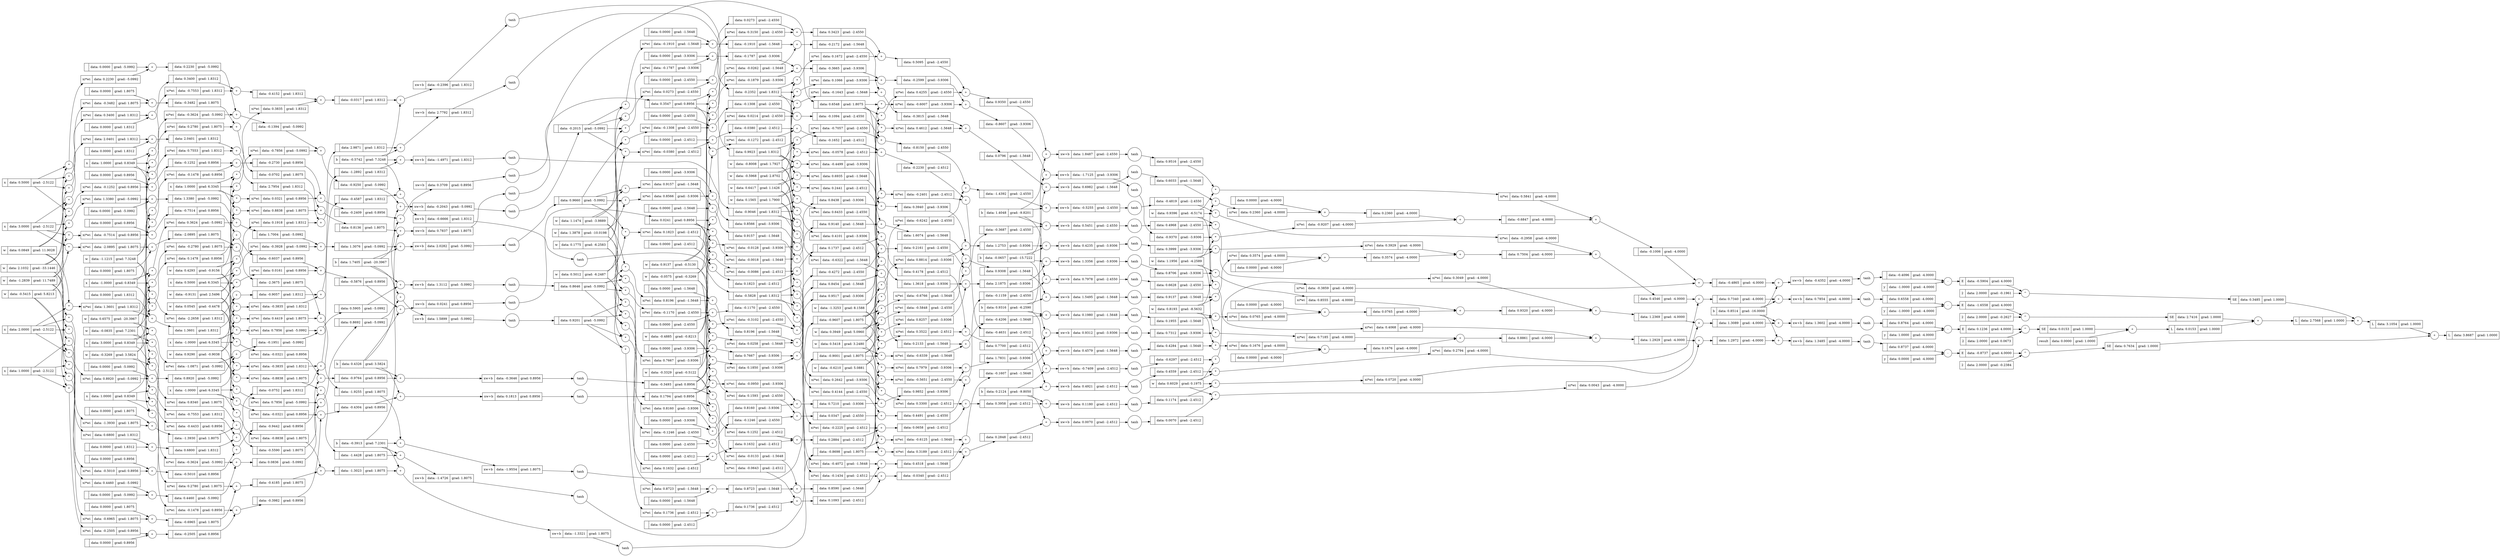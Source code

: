 digraph {
rankdir="LR"
node [shape=record]
    0 [label="{ w | data: 2.1032 | grad: -33.1446 }"]
    1 [label="{ w | data: 0.6575 | grad: -20.3967 }"]
    2 [label="{ w | data: -0.9131 | grad: 2.5496 }"]
    3 [label="{ b | data: 1.7405 | grad: -20.3967 }"]
    4 [label="{ w | data: -0.5415 | grad: 5.8213 }"]
    5 [label="{ w | data: -0.3269 | grad: 3.5824 }"]
    6 [label="{ w | data: 0.0545 | grad: -0.4478 }"]
    7 [label="{ b | data: 0.4326 | grad: 3.5824 }"]
    8 [label="{ w | data: 0.0849 | grad: 11.9028 }"]
    9 [label="{ w | data: -1.1215 | grad: 7.3248 }"]
    10 [label="{ w | data: 0.4293 | grad: -0.9156 }"]
    11 [label="{ b | data: -0.5742 | grad: 7.3248 }"]
    12 [label="{ w | data: -1.2839 | grad: 11.7489 }"]
    13 [label="{ w | data: -0.0835 | grad: 7.2301 }"]
    14 [label="{ w | data: 0.9290 | grad: -0.9038 }"]
    15 [label="{ b | data: -0.3913 | grad: 7.2301 }"]
    16 [label="{ w | data: 1.1474 | grad: -3.9889 }"]
    17 [label="{ w | data: -0.0575 | grad: -0.3269 }"]
    18 [label="{ w | data: 0.6417 | grad: 1.1426 }"]
    19 [label="{ w | data: 0.5418 | grad: 3.2480 }"]
    20 [label="{ b | data: 0.9316 | grad: -6.2590 }"]
    21 [label="{ w | data: 1.3878 | grad: -10.0198 }"]
    22 [label="{ w | data: -0.4885 | grad: -0.8213 }"]
    23 [label="{ w | data: -0.5968 | grad: 2.8702 }"]
    24 [label="{ w | data: -1.3253 | grad: 8.1588 }"]
    25 [label="{ b | data: -0.0657 | grad: -15.7222 }"]
    26 [label="{ w | data: 0.1775 | grad: -6.2583 }"]
    27 [label="{ w | data: 0.9137 | grad: -0.5130 }"]
    28 [label="{ w | data: -0.8008 | grad: 1.7927 }"]
    29 [label="{ w | data: 0.3949 | grad: 5.0960 }"]
    30 [label="{ b | data: 1.4048 | grad: -9.8201 }"]
    31 [label="{ w | data: 0.5012 | grad: -6.2487 }"]
    32 [label="{ w | data: -0.3329 | grad: -0.5122 }"]
    33 [label="{ w | data: 0.1565 | grad: 1.7900 }"]
    34 [label="{ w | data: -0.6210 | grad: 5.0881 }"]
    35 [label="{ b | data: 0.2124 | grad: -9.8050 }"]
    36 [label="{ w | data: 0.8193 | grad: -8.5632 }"]
    37 [label="{ w | data: 1.1956 | grad: -4.2589 }"]
    38 [label="{ w | data: 0.9396 | grad: -6.5174 }"]
    39 [label="{ w | data: 0.6029 | grad: 0.1975 }"]
    40 [label="{ b | data: 0.8514 | grad: -16.0000 }"]
    41 [label="{ x | data: 2.0000 | grad: -2.5122 }"]
    42 [label="{ x | data: 3.0000 | grad: 0.8349 }"]
    43 [label="{ x | data: -1.0000 | grad: 6.3345 }"]
    44 [label="{  | data: 0.0000 | grad: -5.0992 }"]
    45 [label="{ xi*wi | data: 0.8920 | grad: -5.0992 }"]
    45999 [label="*" shape=circle]
    46 [label="{  | data: 0.8920 | grad: -5.0992 }"]
    46999 [label="+" shape=circle]
    47 [label="{ xi*wi | data: -1.0871 | grad: -5.0992 }"]
    47999 [label="*" shape=circle]
    48 [label="{  | data: -0.1951 | grad: -5.0992 }"]
    48999 [label="+" shape=circle]
    49 [label="{ xi*wi | data: 0.7856 | grad: -5.0992 }"]
    49999 [label="*" shape=circle]
    50 [label="{  | data: 0.5905 | grad: -5.0992 }"]
    50999 [label="+" shape=circle]
    51 [label="{ xw+b | data: 1.3112 | grad: -5.0992 }"]
    51999 [label="+" shape=circle]
    52 [label="{  | data: 0.8646 | grad: -5.0992 }"]
    52999 [label="tanh" shape=circle]
    53 [label="{  | data: 0.0000 | grad: 0.8956 }"]
    54 [label="{ xi*wi | data: -0.5010 | grad: 0.8956 }"]
    54999 [label="*" shape=circle]
    55 [label="{  | data: -0.5010 | grad: 0.8956 }"]
    55999 [label="+" shape=circle]
    56 [label="{ xi*wi | data: -0.4433 | grad: 0.8956 }"]
    56999 [label="*" shape=circle]
    57 [label="{  | data: -0.9442 | grad: 0.8956 }"]
    57999 [label="+" shape=circle]
    58 [label="{ xi*wi | data: -0.0321 | grad: 0.8956 }"]
    58999 [label="*" shape=circle]
    59 [label="{  | data: -0.9764 | grad: 0.8956 }"]
    59999 [label="+" shape=circle]
    60 [label="{ xw+b | data: -0.3646 | grad: 0.8956 }"]
    60999 [label="+" shape=circle]
    61 [label="{  | data: -0.3493 | grad: 0.8956 }"]
    61999 [label="tanh" shape=circle]
    62 [label="{  | data: 0.0000 | grad: 1.8312 }"]
    63 [label="{ xi*wi | data: 1.3601 | grad: 1.8312 }"]
    63999 [label="*" shape=circle]
    64 [label="{  | data: 1.3601 | grad: 1.8312 }"]
    64999 [label="+" shape=circle]
    65 [label="{ xi*wi | data: -2.2658 | grad: 1.8312 }"]
    65999 [label="*" shape=circle]
    66 [label="{  | data: -0.9057 | grad: 1.8312 }"]
    66999 [label="+" shape=circle]
    67 [label="{ xi*wi | data: -0.3835 | grad: 1.8312 }"]
    67999 [label="*" shape=circle]
    68 [label="{  | data: -1.2892 | grad: 1.8312 }"]
    68999 [label="+" shape=circle]
    69 [label="{ xw+b | data: -1.4971 | grad: 1.8312 }"]
    69999 [label="+" shape=circle]
    70 [label="{  | data: -0.9046 | grad: 1.8312 }"]
    70999 [label="tanh" shape=circle]
    71 [label="{  | data: 0.0000 | grad: 1.8075 }"]
    72 [label="{ xi*wi | data: -1.3930 | grad: 1.8075 }"]
    72999 [label="*" shape=circle]
    73 [label="{  | data: -1.3930 | grad: 1.8075 }"]
    73999 [label="+" shape=circle]
    74 [label="{ xi*wi | data: 0.8340 | grad: 1.8075 }"]
    74999 [label="*" shape=circle]
    75 [label="{  | data: -0.5590 | grad: 1.8075 }"]
    75999 [label="+" shape=circle]
    76 [label="{ xi*wi | data: -0.8838 | grad: 1.8075 }"]
    76999 [label="*" shape=circle]
    77 [label="{  | data: -1.4428 | grad: 1.8075 }"]
    77999 [label="+" shape=circle]
    78 [label="{ xw+b | data: -1.4726 | grad: 1.8075 }"]
    78999 [label="+" shape=circle]
    79 [label="{  | data: -0.9001 | grad: 1.8075 }"]
    79999 [label="tanh" shape=circle]
    80 [label="{  | data: 0.0000 | grad: -1.5648 }"]
    81 [label="{ xi*wi | data: 0.8196 | grad: -1.5648 }"]
    81999 [label="*" shape=circle]
    82 [label="{  | data: 0.8196 | grad: -1.5648 }"]
    82999 [label="+" shape=circle]
    83 [label="{ xi*wi | data: 0.0258 | grad: -1.5648 }"]
    83999 [label="*" shape=circle]
    84 [label="{  | data: 0.8454 | grad: -1.5648 }"]
    84999 [label="+" shape=circle]
    85 [label="{ xi*wi | data: -0.6322 | grad: -1.5648 }"]
    85999 [label="*" shape=circle]
    86 [label="{  | data: 0.2133 | grad: -1.5648 }"]
    86999 [label="+" shape=circle]
    87 [label="{ xi*wi | data: -0.6339 | grad: -1.5648 }"]
    87999 [label="*" shape=circle]
    88 [label="{  | data: -0.4206 | grad: -1.5648 }"]
    88999 [label="+" shape=circle]
    89 [label="{ xw+b | data: 0.1980 | grad: -1.5648 }"]
    89999 [label="+" shape=circle]
    90 [label="{  | data: 0.1955 | grad: -1.5648 }"]
    90999 [label="tanh" shape=circle]
    91 [label="{  | data: 0.0000 | grad: -3.9306 }"]
    92 [label="{ xi*wi | data: 0.7667 | grad: -3.9306 }"]
    92999 [label="*" shape=circle]
    93 [label="{  | data: 0.7667 | grad: -3.9306 }"]
    93999 [label="+" shape=circle]
    94 [label="{ xi*wi | data: 0.1850 | grad: -3.9306 }"]
    94999 [label="*" shape=circle]
    95 [label="{  | data: 0.9517 | grad: -3.9306 }"]
    95999 [label="+" shape=circle]
    96 [label="{ xi*wi | data: 0.4101 | grad: -3.9306 }"]
    96999 [label="*" shape=circle]
    97 [label="{  | data: 1.3618 | grad: -3.9306 }"]
    97999 [label="+" shape=circle]
    98 [label="{ xi*wi | data: 0.8257 | grad: -3.9306 }"]
    98999 [label="*" shape=circle]
    99 [label="{  | data: 2.1875 | grad: -3.9306 }"]
    99999 [label="+" shape=circle]
    100 [label="{ xw+b | data: 1.3356 | grad: -3.9306 }"]
    100999 [label="+" shape=circle]
    101 [label="{  | data: 0.8706 | grad: -3.9306 }"]
    101999 [label="tanh" shape=circle]
    102 [label="{  | data: 0.0000 | grad: -2.4550 }"]
    103 [label="{ xi*wi | data: -0.1170 | grad: -2.4550 }"]
    103999 [label="*" shape=circle]
    104 [label="{  | data: -0.1170 | grad: -2.4550 }"]
    104999 [label="+" shape=circle]
    105 [label="{ xi*wi | data: -0.3102 | grad: -2.4550 }"]
    105999 [label="*" shape=circle]
    106 [label="{  | data: -0.4272 | grad: -2.4550 }"]
    106999 [label="+" shape=circle]
    107 [label="{ xi*wi | data: 0.6433 | grad: -2.4550 }"]
    107999 [label="*" shape=circle]
    108 [label="{  | data: 0.2161 | grad: -2.4550 }"]
    108999 [label="+" shape=circle]
    109 [label="{ xi*wi | data: -0.5848 | grad: -2.4550 }"]
    109999 [label="*" shape=circle]
    110 [label="{  | data: -0.3687 | grad: -2.4550 }"]
    110999 [label="+" shape=circle]
    111 [label="{ xw+b | data: 0.5451 | grad: -2.4550 }"]
    111999 [label="+" shape=circle]
    112 [label="{  | data: 0.4968 | grad: -2.4550 }"]
    112999 [label="tanh" shape=circle]
    113 [label="{  | data: 0.0000 | grad: -2.4512 }"]
    114 [label="{ xi*wi | data: 0.1632 | grad: -2.4512 }"]
    114999 [label="*" shape=circle]
    115 [label="{  | data: 0.1632 | grad: -2.4512 }"]
    115999 [label="+" shape=circle]
    116 [label="{ xi*wi | data: 0.1252 | grad: -2.4512 }"]
    116999 [label="*" shape=circle]
    117 [label="{  | data: 0.2884 | grad: -2.4512 }"]
    117999 [label="+" shape=circle]
    118 [label="{ xi*wi | data: -0.2225 | grad: -2.4512 }"]
    118999 [label="*" shape=circle]
    119 [label="{  | data: 0.0658 | grad: -2.4512 }"]
    119999 [label="+" shape=circle]
    120 [label="{ xi*wi | data: 0.3300 | grad: -2.4512 }"]
    120999 [label="*" shape=circle]
    121 [label="{  | data: 0.3958 | grad: -2.4512 }"]
    121999 [label="+" shape=circle]
    122 [label="{ xw+b | data: 0.1180 | grad: -2.4512 }"]
    122999 [label="+" shape=circle]
    123 [label="{  | data: 0.1174 | grad: -2.4512 }"]
    123999 [label="tanh" shape=circle]
    124 [label="{  | data: 0.0000 | grad: -4.0000 }"]
    125 [label="{ xi*wi | data: 0.0765 | grad: -4.0000 }"]
    125999 [label="*" shape=circle]
    126 [label="{  | data: 0.0765 | grad: -4.0000 }"]
    126999 [label="+" shape=circle]
    127 [label="{ xi*wi | data: 0.8555 | grad: -4.0000 }"]
    127999 [label="*" shape=circle]
    128 [label="{  | data: 0.9320 | grad: -4.0000 }"]
    128999 [label="+" shape=circle]
    129 [label="{ xi*wi | data: 0.3049 | grad: -4.0000 }"]
    129999 [label="*" shape=circle]
    130 [label="{  | data: 1.2369 | grad: -4.0000 }"]
    130999 [label="+" shape=circle]
    131 [label="{ xi*wi | data: 0.0720 | grad: -4.0000 }"]
    131999 [label="*" shape=circle]
    132 [label="{  | data: 1.3089 | grad: -4.0000 }"]
    132999 [label="+" shape=circle]
    133 [label="{ xw+b | data: 1.3602 | grad: -4.0000 }"]
    133999 [label="+" shape=circle]
    134 [label="{  | data: 0.8764 | grad: -4.0000 }"]
    134999 [label="tanh" shape=circle]
    135 [label="{ x | data: 3.0000 | grad: -2.5122 }"]
    136 [label="{ x | data: -1.0000 | grad: 0.8349 }"]
    137 [label="{ x | data: 0.5000 | grad: 6.3345 }"]
    138 [label="{  | data: 0.0000 | grad: -5.0992 }"]
    139 [label="{ xi*wi | data: 1.3380 | grad: -5.0992 }"]
    139999 [label="*" shape=circle]
    140 [label="{  | data: 1.3380 | grad: -5.0992 }"]
    140999 [label="+" shape=circle]
    141 [label="{ xi*wi | data: 0.3624 | grad: -5.0992 }"]
    141999 [label="*" shape=circle]
    142 [label="{  | data: 1.7004 | grad: -5.0992 }"]
    142999 [label="+" shape=circle]
    143 [label="{ xi*wi | data: -0.3928 | grad: -5.0992 }"]
    143999 [label="*" shape=circle]
    144 [label="{  | data: 1.3076 | grad: -5.0992 }"]
    144999 [label="+" shape=circle]
    145 [label="{ xw+b | data: 2.0282 | grad: -5.0992 }"]
    145999 [label="+" shape=circle]
    146 [label="{  | data: 0.9660 | grad: -5.0992 }"]
    146999 [label="tanh" shape=circle]
    147 [label="{  | data: 0.0000 | grad: 0.8956 }"]
    148 [label="{ xi*wi | data: -0.7514 | grad: 0.8956 }"]
    148999 [label="*" shape=circle]
    149 [label="{  | data: -0.7514 | grad: 0.8956 }"]
    149999 [label="+" shape=circle]
    150 [label="{ xi*wi | data: 0.1478 | grad: 0.8956 }"]
    150999 [label="*" shape=circle]
    151 [label="{  | data: -0.6037 | grad: 0.8956 }"]
    151999 [label="+" shape=circle]
    152 [label="{ xi*wi | data: 0.0161 | grad: 0.8956 }"]
    152999 [label="*" shape=circle]
    153 [label="{  | data: -0.5876 | grad: 0.8956 }"]
    153999 [label="+" shape=circle]
    154 [label="{ xw+b | data: 0.0241 | grad: 0.8956 }"]
    154999 [label="+" shape=circle]
    155 [label="{  | data: 0.0241 | grad: 0.8956 }"]
    155999 [label="tanh" shape=circle]
    156 [label="{  | data: 0.0000 | grad: 1.8312 }"]
    157 [label="{ xi*wi | data: 2.0401 | grad: 1.8312 }"]
    157999 [label="*" shape=circle]
    158 [label="{  | data: 2.0401 | grad: 1.8312 }"]
    158999 [label="+" shape=circle]
    159 [label="{ xi*wi | data: 0.7553 | grad: 1.8312 }"]
    159999 [label="*" shape=circle]
    160 [label="{  | data: 2.7954 | grad: 1.8312 }"]
    160999 [label="+" shape=circle]
    161 [label="{ xi*wi | data: 0.1918 | grad: 1.8312 }"]
    161999 [label="*" shape=circle]
    162 [label="{  | data: 2.9871 | grad: 1.8312 }"]
    162999 [label="+" shape=circle]
    163 [label="{ xw+b | data: 2.7792 | grad: 1.8312 }"]
    163999 [label="+" shape=circle]
    164 [label="{  | data: 0.9923 | grad: 1.8312 }"]
    164999 [label="tanh" shape=circle]
    165 [label="{  | data: 0.0000 | grad: 1.8075 }"]
    166 [label="{ xi*wi | data: -2.0895 | grad: 1.8075 }"]
    166999 [label="*" shape=circle]
    167 [label="{  | data: -2.0895 | grad: 1.8075 }"]
    167999 [label="+" shape=circle]
    168 [label="{ xi*wi | data: -0.2780 | grad: 1.8075 }"]
    168999 [label="*" shape=circle]
    169 [label="{  | data: -2.3675 | grad: 1.8075 }"]
    169999 [label="+" shape=circle]
    170 [label="{ xi*wi | data: 0.4419 | grad: 1.8075 }"]
    170999 [label="*" shape=circle]
    171 [label="{  | data: -1.9255 | grad: 1.8075 }"]
    171999 [label="+" shape=circle]
    172 [label="{ xw+b | data: -1.9554 | grad: 1.8075 }"]
    172999 [label="+" shape=circle]
    173 [label="{  | data: -0.9607 | grad: 1.8075 }"]
    173999 [label="tanh" shape=circle]
    174 [label="{  | data: 0.0000 | grad: -1.5648 }"]
    175 [label="{ xi*wi | data: 0.9157 | grad: -1.5648 }"]
    175999 [label="*" shape=circle]
    176 [label="{  | data: 0.9157 | grad: -1.5648 }"]
    176999 [label="+" shape=circle]
    177 [label="{ xi*wi | data: -0.0018 | grad: -1.5648 }"]
    177999 [label="*" shape=circle]
    178 [label="{  | data: 0.9140 | grad: -1.5648 }"]
    178999 [label="+" shape=circle]
    179 [label="{ xi*wi | data: 0.6935 | grad: -1.5648 }"]
    179999 [label="*" shape=circle]
    180 [label="{  | data: 1.6074 | grad: -1.5648 }"]
    180999 [label="+" shape=circle]
    181 [label="{ xi*wi | data: -0.6766 | grad: -1.5648 }"]
    181999 [label="*" shape=circle]
    182 [label="{  | data: 0.9308 | grad: -1.5648 }"]
    182999 [label="+" shape=circle]
    183 [label="{ xw+b | data: 1.5495 | grad: -1.5648 }"]
    183999 [label="+" shape=circle]
    184 [label="{  | data: 0.9137 | grad: -1.5648 }"]
    184999 [label="tanh" shape=circle]
    185 [label="{  | data: 0.0000 | grad: -3.9306 }"]
    186 [label="{ xi*wi | data: 0.8566 | grad: -3.9306 }"]
    186999 [label="*" shape=circle]
    187 [label="{  | data: 0.8566 | grad: -3.9306 }"]
    187999 [label="+" shape=circle]
    188 [label="{ xi*wi | data: -0.0128 | grad: -3.9306 }"]
    188999 [label="*" shape=circle]
    189 [label="{  | data: 0.8438 | grad: -3.9306 }"]
    189999 [label="+" shape=circle]
    190 [label="{ xi*wi | data: -0.4499 | grad: -3.9306 }"]
    190999 [label="*" shape=circle]
    191 [label="{  | data: 0.3940 | grad: -3.9306 }"]
    191999 [label="+" shape=circle]
    192 [label="{ xi*wi | data: 0.8814 | grad: -3.9306 }"]
    192999 [label="*" shape=circle]
    193 [label="{  | data: 1.2753 | grad: -3.9306 }"]
    193999 [label="+" shape=circle]
    194 [label="{ xw+b | data: 0.4235 | grad: -3.9306 }"]
    194999 [label="+" shape=circle]
    195 [label="{  | data: 0.3999 | grad: -3.9306 }"]
    195999 [label="tanh" shape=circle]
    196 [label="{  | data: 0.0000 | grad: -2.4550 }"]
    197 [label="{ xi*wi | data: -0.1308 | grad: -2.4550 }"]
    197999 [label="*" shape=circle]
    198 [label="{  | data: -0.1308 | grad: -2.4550 }"]
    198999 [label="+" shape=circle]
    199 [label="{ xi*wi | data: 0.0214 | grad: -2.4550 }"]
    199999 [label="*" shape=circle]
    200 [label="{  | data: -0.1094 | grad: -2.4550 }"]
    200999 [label="+" shape=circle]
    201 [label="{ xi*wi | data: -0.7057 | grad: -2.4550 }"]
    201999 [label="*" shape=circle]
    202 [label="{  | data: -0.8150 | grad: -2.4550 }"]
    202999 [label="+" shape=circle]
    203 [label="{ xi*wi | data: -0.6242 | grad: -2.4550 }"]
    203999 [label="*" shape=circle]
    204 [label="{  | data: -1.4392 | grad: -2.4550 }"]
    204999 [label="+" shape=circle]
    205 [label="{ xw+b | data: -0.5255 | grad: -2.4550 }"]
    205999 [label="+" shape=circle]
    206 [label="{  | data: -0.4819 | grad: -2.4550 }"]
    206999 [label="tanh" shape=circle]
    207 [label="{  | data: 0.0000 | grad: -2.4512 }"]
    208 [label="{ xi*wi | data: 0.1823 | grad: -2.4512 }"]
    208999 [label="*" shape=circle]
    209 [label="{  | data: 0.1823 | grad: -2.4512 }"]
    209999 [label="+" shape=circle]
    210 [label="{ xi*wi | data: -0.0086 | grad: -2.4512 }"]
    210999 [label="*" shape=circle]
    211 [label="{  | data: 0.1737 | grad: -2.4512 }"]
    211999 [label="+" shape=circle]
    212 [label="{ xi*wi | data: 0.2441 | grad: -2.4512 }"]
    212999 [label="*" shape=circle]
    213 [label="{  | data: 0.4178 | grad: -2.4512 }"]
    213999 [label="+" shape=circle]
    214 [label="{ xi*wi | data: 0.3522 | grad: -2.4512 }"]
    214999 [label="*" shape=circle]
    215 [label="{  | data: 0.7700 | grad: -2.4512 }"]
    215999 [label="+" shape=circle]
    216 [label="{ xw+b | data: 0.4921 | grad: -2.4512 }"]
    216999 [label="+" shape=circle]
    217 [label="{  | data: 0.4559 | grad: -2.4512 }"]
    217999 [label="tanh" shape=circle]
    218 [label="{  | data: 0.0000 | grad: -4.0000 }"]
    219 [label="{ xi*wi | data: 0.3574 | grad: -4.0000 }"]
    219999 [label="*" shape=circle]
    220 [label="{  | data: 0.3574 | grad: -4.0000 }"]
    220999 [label="+" shape=circle]
    221 [label="{ xi*wi | data: 0.3929 | grad: -4.0000 }"]
    221999 [label="*" shape=circle]
    222 [label="{  | data: 0.7504 | grad: -4.0000 }"]
    222999 [label="+" shape=circle]
    223 [label="{ xi*wi | data: -0.2958 | grad: -4.0000 }"]
    223999 [label="*" shape=circle]
    224 [label="{  | data: 0.4546 | grad: -4.0000 }"]
    224999 [label="+" shape=circle]
    225 [label="{ xi*wi | data: 0.2794 | grad: -4.0000 }"]
    225999 [label="*" shape=circle]
    226 [label="{  | data: 0.7340 | grad: -4.0000 }"]
    226999 [label="+" shape=circle]
    227 [label="{ xw+b | data: 0.7854 | grad: -4.0000 }"]
    227999 [label="+" shape=circle]
    228 [label="{  | data: 0.6558 | grad: -4.0000 }"]
    228999 [label="tanh" shape=circle]
    229 [label="{ x | data: 0.5000 | grad: -2.5122 }"]
    230 [label="{ x | data: 1.0000 | grad: 0.8349 }"]
    231 [label="{ x | data: 1.0000 | grad: 6.3345 }"]
    232 [label="{  | data: 0.0000 | grad: -5.0992 }"]
    233 [label="{ xi*wi | data: 0.2230 | grad: -5.0992 }"]
    233999 [label="*" shape=circle]
    234 [label="{  | data: 0.2230 | grad: -5.0992 }"]
    234999 [label="+" shape=circle]
    235 [label="{ xi*wi | data: -0.3624 | grad: -5.0992 }"]
    235999 [label="*" shape=circle]
    236 [label="{  | data: -0.1394 | grad: -5.0992 }"]
    236999 [label="+" shape=circle]
    237 [label="{ xi*wi | data: -0.7856 | grad: -5.0992 }"]
    237999 [label="*" shape=circle]
    238 [label="{  | data: -0.9250 | grad: -5.0992 }"]
    238999 [label="+" shape=circle]
    239 [label="{ xw+b | data: -0.2043 | grad: -5.0992 }"]
    239999 [label="+" shape=circle]
    240 [label="{  | data: -0.2015 | grad: -5.0992 }"]
    240999 [label="tanh" shape=circle]
    241 [label="{  | data: 0.0000 | grad: 0.8956 }"]
    242 [label="{ xi*wi | data: -0.1252 | grad: 0.8956 }"]
    242999 [label="*" shape=circle]
    243 [label="{  | data: -0.1252 | grad: 0.8956 }"]
    243999 [label="+" shape=circle]
    244 [label="{ xi*wi | data: -0.1478 | grad: 0.8956 }"]
    244999 [label="*" shape=circle]
    245 [label="{  | data: -0.2730 | grad: 0.8956 }"]
    245999 [label="+" shape=circle]
    246 [label="{ xi*wi | data: 0.0321 | grad: 0.8956 }"]
    246999 [label="*" shape=circle]
    247 [label="{  | data: -0.2409 | grad: 0.8956 }"]
    247999 [label="+" shape=circle]
    248 [label="{ xw+b | data: 0.3709 | grad: 0.8956 }"]
    248999 [label="+" shape=circle]
    249 [label="{  | data: 0.3547 | grad: 0.8956 }"]
    249999 [label="tanh" shape=circle]
    250 [label="{  | data: 0.0000 | grad: 1.8312 }"]
    251 [label="{ xi*wi | data: 0.3400 | grad: 1.8312 }"]
    251999 [label="*" shape=circle]
    252 [label="{  | data: 0.3400 | grad: 1.8312 }"]
    252999 [label="+" shape=circle]
    253 [label="{ xi*wi | data: -0.7553 | grad: 1.8312 }"]
    253999 [label="*" shape=circle]
    254 [label="{  | data: -0.4152 | grad: 1.8312 }"]
    254999 [label="+" shape=circle]
    255 [label="{ xi*wi | data: 0.3835 | grad: 1.8312 }"]
    255999 [label="*" shape=circle]
    256 [label="{  | data: -0.0317 | grad: 1.8312 }"]
    256999 [label="+" shape=circle]
    257 [label="{ xw+b | data: -0.2396 | grad: 1.8312 }"]
    257999 [label="+" shape=circle]
    258 [label="{  | data: -0.2352 | grad: 1.8312 }"]
    258999 [label="tanh" shape=circle]
    259 [label="{  | data: 0.0000 | grad: 1.8075 }"]
    260 [label="{ xi*wi | data: -0.3482 | grad: 1.8075 }"]
    260999 [label="*" shape=circle]
    261 [label="{  | data: -0.3482 | grad: 1.8075 }"]
    261999 [label="+" shape=circle]
    262 [label="{ xi*wi | data: 0.2780 | grad: 1.8075 }"]
    262999 [label="*" shape=circle]
    263 [label="{  | data: -0.0702 | grad: 1.8075 }"]
    263999 [label="+" shape=circle]
    264 [label="{ xi*wi | data: 0.8838 | grad: 1.8075 }"]
    264999 [label="*" shape=circle]
    265 [label="{  | data: 0.8136 | grad: 1.8075 }"]
    265999 [label="+" shape=circle]
    266 [label="{ xw+b | data: 0.7837 | grad: 1.8075 }"]
    266999 [label="+" shape=circle]
    267 [label="{  | data: 0.6548 | grad: 1.8075 }"]
    267999 [label="tanh" shape=circle]
    268 [label="{  | data: 0.0000 | grad: -1.5648 }"]
    269 [label="{ xi*wi | data: -0.1910 | grad: -1.5648 }"]
    269999 [label="*" shape=circle]
    270 [label="{  | data: -0.1910 | grad: -1.5648 }"]
    270999 [label="+" shape=circle]
    271 [label="{ xi*wi | data: -0.0262 | grad: -1.5648 }"]
    271999 [label="*" shape=circle]
    272 [label="{  | data: -0.2172 | grad: -1.5648 }"]
    272999 [label="+" shape=circle]
    273 [label="{ xi*wi | data: -0.1643 | grad: -1.5648 }"]
    273999 [label="*" shape=circle]
    274 [label="{  | data: -0.3815 | grad: -1.5648 }"]
    274999 [label="+" shape=circle]
    275 [label="{ xi*wi | data: 0.4612 | grad: -1.5648 }"]
    275999 [label="*" shape=circle]
    276 [label="{  | data: 0.0796 | grad: -1.5648 }"]
    276999 [label="+" shape=circle]
    277 [label="{ xw+b | data: 0.6982 | grad: -1.5648 }"]
    277999 [label="+" shape=circle]
    278 [label="{  | data: 0.6033 | grad: -1.5648 }"]
    278999 [label="tanh" shape=circle]
    279 [label="{  | data: 0.0000 | grad: -3.9306 }"]
    280 [label="{ xi*wi | data: -0.1787 | grad: -3.9306 }"]
    280999 [label="*" shape=circle]
    281 [label="{  | data: -0.1787 | grad: -3.9306 }"]
    281999 [label="+" shape=circle]
    282 [label="{ xi*wi | data: -0.1879 | grad: -3.9306 }"]
    282999 [label="*" shape=circle]
    283 [label="{  | data: -0.3665 | grad: -3.9306 }"]
    283999 [label="+" shape=circle]
    284 [label="{ xi*wi | data: 0.1066 | grad: -3.9306 }"]
    284999 [label="*" shape=circle]
    285 [label="{  | data: -0.2599 | grad: -3.9306 }"]
    285999 [label="+" shape=circle]
    286 [label="{ xi*wi | data: -0.6007 | grad: -3.9306 }"]
    286999 [label="*" shape=circle]
    287 [label="{  | data: -0.8607 | grad: -3.9306 }"]
    287999 [label="+" shape=circle]
    288 [label="{ xw+b | data: -1.7125 | grad: -3.9306 }"]
    288999 [label="+" shape=circle]
    289 [label="{  | data: -0.9370 | grad: -3.9306 }"]
    289999 [label="tanh" shape=circle]
    290 [label="{  | data: 0.0000 | grad: -2.4550 }"]
    291 [label="{ xi*wi | data: 0.0273 | grad: -2.4550 }"]
    291999 [label="*" shape=circle]
    292 [label="{  | data: 0.0273 | grad: -2.4550 }"]
    292999 [label="+" shape=circle]
    293 [label="{ xi*wi | data: 0.3150 | grad: -2.4550 }"]
    293999 [label="*" shape=circle]
    294 [label="{  | data: 0.3423 | grad: -2.4550 }"]
    294999 [label="+" shape=circle]
    295 [label="{ xi*wi | data: 0.1672 | grad: -2.4550 }"]
    295999 [label="*" shape=circle]
    296 [label="{  | data: 0.5095 | grad: -2.4550 }"]
    296999 [label="+" shape=circle]
    297 [label="{ xi*wi | data: 0.4255 | grad: -2.4550 }"]
    297999 [label="*" shape=circle]
    298 [label="{  | data: 0.9350 | grad: -2.4550 }"]
    298999 [label="+" shape=circle]
    299 [label="{ xw+b | data: 1.8487 | grad: -2.4550 }"]
    299999 [label="+" shape=circle]
    300 [label="{  | data: 0.9516 | grad: -2.4550 }"]
    300999 [label="tanh" shape=circle]
    301 [label="{  | data: 0.0000 | grad: -2.4512 }"]
    302 [label="{ xi*wi | data: -0.0380 | grad: -2.4512 }"]
    302999 [label="*" shape=circle]
    303 [label="{  | data: -0.0380 | grad: -2.4512 }"]
    303999 [label="+" shape=circle]
    304 [label="{ xi*wi | data: -0.1272 | grad: -2.4512 }"]
    304999 [label="*" shape=circle]
    305 [label="{  | data: -0.1652 | grad: -2.4512 }"]
    305999 [label="+" shape=circle]
    306 [label="{ xi*wi | data: -0.0578 | grad: -2.4512 }"]
    306999 [label="*" shape=circle]
    307 [label="{  | data: -0.2230 | grad: -2.4512 }"]
    307999 [label="+" shape=circle]
    308 [label="{ xi*wi | data: -0.2401 | grad: -2.4512 }"]
    308999 [label="*" shape=circle]
    309 [label="{  | data: -0.4631 | grad: -2.4512 }"]
    309999 [label="+" shape=circle]
    310 [label="{ xw+b | data: -0.7409 | grad: -2.4512 }"]
    310999 [label="+" shape=circle]
    311 [label="{  | data: -0.6297 | grad: -2.4512 }"]
    311999 [label="tanh" shape=circle]
    312 [label="{  | data: 0.0000 | grad: -4.0000 }"]
    313 [label="{ xi*wi | data: 0.2360 | grad: -4.0000 }"]
    313999 [label="*" shape=circle]
    314 [label="{  | data: 0.2360 | grad: -4.0000 }"]
    314999 [label="+" shape=circle]
    315 [label="{ xi*wi | data: -0.9207 | grad: -4.0000 }"]
    315999 [label="*" shape=circle]
    316 [label="{  | data: -0.6847 | grad: -4.0000 }"]
    316999 [label="+" shape=circle]
    317 [label="{ xi*wi | data: 0.5841 | grad: -4.0000 }"]
    317999 [label="*" shape=circle]
    318 [label="{  | data: -0.1006 | grad: -4.0000 }"]
    318999 [label="+" shape=circle]
    319 [label="{ xi*wi | data: -0.3859 | grad: -4.0000 }"]
    319999 [label="*" shape=circle]
    320 [label="{  | data: -0.4865 | grad: -4.0000 }"]
    320999 [label="+" shape=circle]
    321 [label="{ xw+b | data: -0.4352 | grad: -4.0000 }"]
    321999 [label="+" shape=circle]
    322 [label="{  | data: -0.4096 | grad: -4.0000 }"]
    322999 [label="tanh" shape=circle]
    323 [label="{ x | data: 1.0000 | grad: -2.5122 }"]
    324 [label="{ x | data: 1.0000 | grad: 0.8349 }"]
    325 [label="{ x | data: -1.0000 | grad: 6.3345 }"]
    326 [label="{  | data: 0.0000 | grad: -5.0992 }"]
    327 [label="{ xi*wi | data: 0.4460 | grad: -5.0992 }"]
    327999 [label="*" shape=circle]
    328 [label="{  | data: 0.4460 | grad: -5.0992 }"]
    328999 [label="+" shape=circle]
    329 [label="{ xi*wi | data: -0.3624 | grad: -5.0992 }"]
    329999 [label="*" shape=circle]
    330 [label="{  | data: 0.0836 | grad: -5.0992 }"]
    330999 [label="+" shape=circle]
    331 [label="{ xi*wi | data: 0.7856 | grad: -5.0992 }"]
    331999 [label="*" shape=circle]
    332 [label="{  | data: 0.8692 | grad: -5.0992 }"]
    332999 [label="+" shape=circle]
    333 [label="{ xw+b | data: 1.5899 | grad: -5.0992 }"]
    333999 [label="+" shape=circle]
    334 [label="{  | data: 0.9201 | grad: -5.0992 }"]
    334999 [label="tanh" shape=circle]
    335 [label="{  | data: 0.0000 | grad: 0.8956 }"]
    336 [label="{ xi*wi | data: -0.2505 | grad: 0.8956 }"]
    336999 [label="*" shape=circle]
    337 [label="{  | data: -0.2505 | grad: 0.8956 }"]
    337999 [label="+" shape=circle]
    338 [label="{ xi*wi | data: -0.1478 | grad: 0.8956 }"]
    338999 [label="*" shape=circle]
    339 [label="{  | data: -0.3982 | grad: 0.8956 }"]
    339999 [label="+" shape=circle]
    340 [label="{ xi*wi | data: -0.0321 | grad: 0.8956 }"]
    340999 [label="*" shape=circle]
    341 [label="{  | data: -0.4304 | grad: 0.8956 }"]
    341999 [label="+" shape=circle]
    342 [label="{ xw+b | data: 0.1813 | grad: 0.8956 }"]
    342999 [label="+" shape=circle]
    343 [label="{  | data: 0.1794 | grad: 0.8956 }"]
    343999 [label="tanh" shape=circle]
    344 [label="{  | data: 0.0000 | grad: 1.8312 }"]
    345 [label="{ xi*wi | data: 0.6800 | grad: 1.8312 }"]
    345999 [label="*" shape=circle]
    346 [label="{  | data: 0.6800 | grad: 1.8312 }"]
    346999 [label="+" shape=circle]
    347 [label="{ xi*wi | data: -0.7553 | grad: 1.8312 }"]
    347999 [label="*" shape=circle]
    348 [label="{  | data: -0.0752 | grad: 1.8312 }"]
    348999 [label="+" shape=circle]
    349 [label="{ xi*wi | data: -0.3835 | grad: 1.8312 }"]
    349999 [label="*" shape=circle]
    350 [label="{  | data: -0.4587 | grad: 1.8312 }"]
    350999 [label="+" shape=circle]
    351 [label="{ xw+b | data: -0.6666 | grad: 1.8312 }"]
    351999 [label="+" shape=circle]
    352 [label="{  | data: -0.5828 | grad: 1.8312 }"]
    352999 [label="tanh" shape=circle]
    353 [label="{  | data: 0.0000 | grad: 1.8075 }"]
    354 [label="{ xi*wi | data: -0.6965 | grad: 1.8075 }"]
    354999 [label="*" shape=circle]
    355 [label="{  | data: -0.6965 | grad: 1.8075 }"]
    355999 [label="+" shape=circle]
    356 [label="{ xi*wi | data: 0.2780 | grad: 1.8075 }"]
    356999 [label="*" shape=circle]
    357 [label="{  | data: -0.4185 | grad: 1.8075 }"]
    357999 [label="+" shape=circle]
    358 [label="{ xi*wi | data: -0.8838 | grad: 1.8075 }"]
    358999 [label="*" shape=circle]
    359 [label="{  | data: -1.3023 | grad: 1.8075 }"]
    359999 [label="+" shape=circle]
    360 [label="{ xw+b | data: -1.3321 | grad: 1.8075 }"]
    360999 [label="+" shape=circle]
    361 [label="{  | data: -0.8698 | grad: 1.8075 }"]
    361999 [label="tanh" shape=circle]
    362 [label="{  | data: 0.0000 | grad: -1.5648 }"]
    363 [label="{ xi*wi | data: 0.8723 | grad: -1.5648 }"]
    363999 [label="*" shape=circle]
    364 [label="{  | data: 0.8723 | grad: -1.5648 }"]
    364999 [label="+" shape=circle]
    365 [label="{ xi*wi | data: -0.0133 | grad: -1.5648 }"]
    365999 [label="*" shape=circle]
    366 [label="{  | data: 0.8590 | grad: -1.5648 }"]
    366999 [label="+" shape=circle]
    367 [label="{ xi*wi | data: -0.4072 | grad: -1.5648 }"]
    367999 [label="*" shape=circle]
    368 [label="{  | data: 0.4518 | grad: -1.5648 }"]
    368999 [label="+" shape=circle]
    369 [label="{ xi*wi | data: -0.6125 | grad: -1.5648 }"]
    369999 [label="*" shape=circle]
    370 [label="{  | data: -0.1607 | grad: -1.5648 }"]
    370999 [label="+" shape=circle]
    371 [label="{ xw+b | data: 0.4579 | grad: -1.5648 }"]
    371999 [label="+" shape=circle]
    372 [label="{  | data: 0.4284 | grad: -1.5648 }"]
    372999 [label="tanh" shape=circle]
    373 [label="{  | data: 0.0000 | grad: -3.9306 }"]
    374 [label="{ xi*wi | data: 0.8160 | grad: -3.9306 }"]
    374999 [label="*" shape=circle]
    375 [label="{  | data: 0.8160 | grad: -3.9306 }"]
    375999 [label="+" shape=circle]
    376 [label="{ xi*wi | data: -0.0950 | grad: -3.9306 }"]
    376999 [label="*" shape=circle]
    377 [label="{  | data: 0.7210 | grad: -3.9306 }"]
    377999 [label="+" shape=circle]
    378 [label="{ xi*wi | data: 0.2642 | grad: -3.9306 }"]
    378999 [label="*" shape=circle]
    379 [label="{  | data: 0.9852 | grad: -3.9306 }"]
    379999 [label="+" shape=circle]
    380 [label="{ xi*wi | data: 0.7979 | grad: -3.9306 }"]
    380999 [label="*" shape=circle]
    381 [label="{  | data: 1.7831 | grad: -3.9306 }"]
    381999 [label="+" shape=circle]
    382 [label="{ xw+b | data: 0.9312 | grad: -3.9306 }"]
    382999 [label="+" shape=circle]
    383 [label="{  | data: 0.7312 | grad: -3.9306 }"]
    383999 [label="tanh" shape=circle]
    384 [label="{  | data: 0.0000 | grad: -2.4550 }"]
    385 [label="{ xi*wi | data: -0.1246 | grad: -2.4550 }"]
    385999 [label="*" shape=circle]
    386 [label="{  | data: -0.1246 | grad: -2.4550 }"]
    386999 [label="+" shape=circle]
    387 [label="{ xi*wi | data: 0.1593 | grad: -2.4550 }"]
    387999 [label="*" shape=circle]
    388 [label="{  | data: 0.0347 | grad: -2.4550 }"]
    388999 [label="+" shape=circle]
    389 [label="{ xi*wi | data: 0.4144 | grad: -2.4550 }"]
    389999 [label="*" shape=circle]
    390 [label="{  | data: 0.4491 | grad: -2.4550 }"]
    390999 [label="+" shape=circle]
    391 [label="{ xi*wi | data: -0.5651 | grad: -2.4550 }"]
    391999 [label="*" shape=circle]
    392 [label="{  | data: -0.1159 | grad: -2.4550 }"]
    392999 [label="+" shape=circle]
    393 [label="{ xw+b | data: 0.7978 | grad: -2.4550 }"]
    393999 [label="+" shape=circle]
    394 [label="{  | data: 0.6628 | grad: -2.4550 }"]
    394999 [label="tanh" shape=circle]
    395 [label="{  | data: 0.0000 | grad: -2.4512 }"]
    396 [label="{ xi*wi | data: 0.1736 | grad: -2.4512 }"]
    396999 [label="*" shape=circle]
    397 [label="{  | data: 0.1736 | grad: -2.4512 }"]
    397999 [label="+" shape=circle]
    398 [label="{ xi*wi | data: -0.0643 | grad: -2.4512 }"]
    398999 [label="*" shape=circle]
    399 [label="{  | data: 0.1093 | grad: -2.4512 }"]
    399999 [label="+" shape=circle]
    400 [label="{ xi*wi | data: -0.1434 | grad: -2.4512 }"]
    400999 [label="*" shape=circle]
    401 [label="{  | data: -0.0340 | grad: -2.4512 }"]
    401999 [label="+" shape=circle]
    402 [label="{ xi*wi | data: 0.3189 | grad: -2.4512 }"]
    402999 [label="*" shape=circle]
    403 [label="{  | data: 0.2848 | grad: -2.4512 }"]
    403999 [label="+" shape=circle]
    404 [label="{ xw+b | data: 0.0070 | grad: -2.4512 }"]
    404999 [label="+" shape=circle]
    405 [label="{  | data: 0.0070 | grad: -2.4512 }"]
    405999 [label="tanh" shape=circle]
    406 [label="{  | data: 0.0000 | grad: -4.0000 }"]
    407 [label="{ xi*wi | data: 0.1676 | grad: -4.0000 }"]
    407999 [label="*" shape=circle]
    408 [label="{  | data: 0.1676 | grad: -4.0000 }"]
    408999 [label="+" shape=circle]
    409 [label="{ xi*wi | data: 0.7185 | grad: -4.0000 }"]
    409999 [label="*" shape=circle]
    410 [label="{  | data: 0.8861 | grad: -4.0000 }"]
    410999 [label="+" shape=circle]
    411 [label="{ xi*wi | data: 0.4068 | grad: -4.0000 }"]
    411999 [label="*" shape=circle]
    412 [label="{  | data: 1.2929 | grad: -4.0000 }"]
    412999 [label="+" shape=circle]
    413 [label="{ xi*wi | data: 0.0043 | grad: -4.0000 }"]
    413999 [label="*" shape=circle]
    414 [label="{  | data: 1.2972 | grad: -4.0000 }"]
    414999 [label="+" shape=circle]
    415 [label="{ xw+b | data: 1.3485 | grad: -4.0000 }"]
    415999 [label="+" shape=circle]
    416 [label="{  | data: 0.8737 | grad: -4.0000 }"]
    416999 [label="tanh" shape=circle]
    417 [label="{ result | data: 0.0000 | grad: 1.0000 }"]
    418 [label="{ y | data: 1.0000 | grad: -4.0000 }"]
    419 [label="{ E | data: 0.1236 | grad: 4.0000 }"]
    419999 [label="-" shape=circle]
    420 [label="{ 2 | data: 2.0000 | grad: 0.0673 }"]
    421 [label="{ SE | data: 0.0153 | grad: 1.0000 }"]
    421999 [label="^" shape=circle]
    422 [label="{ L | data: 0.0153 | grad: 1.0000 }"]
    422999 [label="+" shape=circle]
    423 [label="{ y | data: -1.0000 | grad: -4.0000 }"]
    424 [label="{ E | data: -1.6558 | grad: 4.0000 }"]
    424999 [label="-" shape=circle]
    425 [label="{ 2 | data: 2.0000 | grad: -0.2627 }"]
    426 [label="{ SE | data: 2.7416 | grad: 1.0000 }"]
    426999 [label="^" shape=circle]
    427 [label="{ L | data: 2.7568 | grad: 1.0000 }"]
    427999 [label="+" shape=circle]
    428 [label="{ y | data: -1.0000 | grad: -4.0000 }"]
    429 [label="{ E | data: -0.5904 | grad: 4.0000 }"]
    429999 [label="-" shape=circle]
    430 [label="{ 2 | data: 2.0000 | grad: -0.1961 }"]
    431 [label="{ SE | data: 0.3485 | grad: 1.0000 }"]
    431999 [label="^" shape=circle]
    432 [label="{ L | data: 3.1054 | grad: 1.0000 }"]
    432999 [label="+" shape=circle]
    433 [label="{ y | data: 0.0000 | grad: -4.0000 }"]
    434 [label="{ E | data: -0.8737 | grad: 4.0000 }"]
    434999 [label="-" shape=circle]
    435 [label="{ 2 | data: 2.0000 | grad: -0.2384 }"]
    436 [label="{ SE | data: 0.7634 | grad: 1.0000 }"]
    436999 [label="^" shape=circle]
    437 [label="{ L | data: 3.8687 | grad: 1.0000 }"]
    437999 [label="+" shape=circle]

    41 -> 45999
    45999 -> 45
    0 -> 45999

    44 -> 46999
    46999 -> 46
    45 -> 46999

    42 -> 47999
    47999 -> 47
    1 -> 47999

    46 -> 48999
    48999 -> 48
    47 -> 48999

    43 -> 49999
    49999 -> 49
    2 -> 49999

    48 -> 50999
    50999 -> 50
    49 -> 50999

    50 -> 51999
    51999 -> 51
    3 -> 51999

    51 -> 52999
    52999 -> 52
    41 -> 54999
    54999 -> 54
    4 -> 54999

    53 -> 55999
    55999 -> 55
    54 -> 55999

    42 -> 56999
    56999 -> 56
    5 -> 56999

    55 -> 57999
    57999 -> 57
    56 -> 57999

    43 -> 58999
    58999 -> 58
    6 -> 58999

    57 -> 59999
    59999 -> 59
    58 -> 59999

    59 -> 60999
    60999 -> 60
    7 -> 60999

    60 -> 61999
    61999 -> 61
    41 -> 63999
    63999 -> 63
    8 -> 63999

    62 -> 64999
    64999 -> 64
    63 -> 64999

    42 -> 65999
    65999 -> 65
    9 -> 65999

    64 -> 66999
    66999 -> 66
    65 -> 66999

    43 -> 67999
    67999 -> 67
    10 -> 67999

    66 -> 68999
    68999 -> 68
    67 -> 68999

    68 -> 69999
    69999 -> 69
    11 -> 69999

    69 -> 70999
    70999 -> 70
    41 -> 72999
    72999 -> 72
    12 -> 72999

    71 -> 73999
    73999 -> 73
    72 -> 73999

    42 -> 74999
    74999 -> 74
    13 -> 74999

    73 -> 75999
    75999 -> 75
    74 -> 75999

    43 -> 76999
    76999 -> 76
    14 -> 76999

    75 -> 77999
    77999 -> 77
    76 -> 77999

    77 -> 78999
    78999 -> 78
    15 -> 78999

    78 -> 79999
    79999 -> 79
    52 -> 81999
    81999 -> 81
    16 -> 81999

    80 -> 82999
    82999 -> 82
    81 -> 82999

    61 -> 83999
    83999 -> 83
    17 -> 83999

    82 -> 84999
    84999 -> 84
    83 -> 84999

    70 -> 85999
    85999 -> 85
    18 -> 85999

    84 -> 86999
    86999 -> 86
    85 -> 86999

    79 -> 87999
    87999 -> 87
    19 -> 87999

    86 -> 88999
    88999 -> 88
    87 -> 88999

    88 -> 89999
    89999 -> 89
    20 -> 89999

    89 -> 90999
    90999 -> 90
    52 -> 92999
    92999 -> 92
    21 -> 92999

    91 -> 93999
    93999 -> 93
    92 -> 93999

    61 -> 94999
    94999 -> 94
    22 -> 94999

    93 -> 95999
    95999 -> 95
    94 -> 95999

    70 -> 96999
    96999 -> 96
    23 -> 96999

    95 -> 97999
    97999 -> 97
    96 -> 97999

    79 -> 98999
    98999 -> 98
    24 -> 98999

    97 -> 99999
    99999 -> 99
    98 -> 99999

    99 -> 100999
    100999 -> 100
    25 -> 100999

    100 -> 101999
    101999 -> 101
    52 -> 103999
    103999 -> 103
    26 -> 103999

    102 -> 104999
    104999 -> 104
    103 -> 104999

    61 -> 105999
    105999 -> 105
    27 -> 105999

    104 -> 106999
    106999 -> 106
    105 -> 106999

    70 -> 107999
    107999 -> 107
    28 -> 107999

    106 -> 108999
    108999 -> 108
    107 -> 108999

    79 -> 109999
    109999 -> 109
    29 -> 109999

    108 -> 110999
    110999 -> 110
    109 -> 110999

    110 -> 111999
    111999 -> 111
    30 -> 111999

    111 -> 112999
    112999 -> 112
    52 -> 114999
    114999 -> 114
    31 -> 114999

    113 -> 115999
    115999 -> 115
    114 -> 115999

    61 -> 116999
    116999 -> 116
    32 -> 116999

    115 -> 117999
    117999 -> 117
    116 -> 117999

    70 -> 118999
    118999 -> 118
    33 -> 118999

    117 -> 119999
    119999 -> 119
    118 -> 119999

    79 -> 120999
    120999 -> 120
    34 -> 120999

    119 -> 121999
    121999 -> 121
    120 -> 121999

    121 -> 122999
    122999 -> 122
    35 -> 122999

    122 -> 123999
    123999 -> 123
    90 -> 125999
    125999 -> 125
    36 -> 125999

    124 -> 126999
    126999 -> 126
    125 -> 126999

    101 -> 127999
    127999 -> 127
    37 -> 127999

    126 -> 128999
    128999 -> 128
    127 -> 128999

    112 -> 129999
    129999 -> 129
    38 -> 129999

    128 -> 130999
    130999 -> 130
    129 -> 130999

    123 -> 131999
    131999 -> 131
    39 -> 131999

    130 -> 132999
    132999 -> 132
    131 -> 132999

    132 -> 133999
    133999 -> 133
    40 -> 133999

    133 -> 134999
    134999 -> 134
    135 -> 139999
    139999 -> 139
    0 -> 139999

    138 -> 140999
    140999 -> 140
    139 -> 140999

    136 -> 141999
    141999 -> 141
    1 -> 141999

    140 -> 142999
    142999 -> 142
    141 -> 142999

    137 -> 143999
    143999 -> 143
    2 -> 143999

    142 -> 144999
    144999 -> 144
    143 -> 144999

    144 -> 145999
    145999 -> 145
    3 -> 145999

    145 -> 146999
    146999 -> 146
    135 -> 148999
    148999 -> 148
    4 -> 148999

    147 -> 149999
    149999 -> 149
    148 -> 149999

    136 -> 150999
    150999 -> 150
    5 -> 150999

    149 -> 151999
    151999 -> 151
    150 -> 151999

    137 -> 152999
    152999 -> 152
    6 -> 152999

    151 -> 153999
    153999 -> 153
    152 -> 153999

    153 -> 154999
    154999 -> 154
    7 -> 154999

    154 -> 155999
    155999 -> 155
    135 -> 157999
    157999 -> 157
    8 -> 157999

    156 -> 158999
    158999 -> 158
    157 -> 158999

    136 -> 159999
    159999 -> 159
    9 -> 159999

    158 -> 160999
    160999 -> 160
    159 -> 160999

    137 -> 161999
    161999 -> 161
    10 -> 161999

    160 -> 162999
    162999 -> 162
    161 -> 162999

    162 -> 163999
    163999 -> 163
    11 -> 163999

    163 -> 164999
    164999 -> 164
    135 -> 166999
    166999 -> 166
    12 -> 166999

    165 -> 167999
    167999 -> 167
    166 -> 167999

    136 -> 168999
    168999 -> 168
    13 -> 168999

    167 -> 169999
    169999 -> 169
    168 -> 169999

    137 -> 170999
    170999 -> 170
    14 -> 170999

    169 -> 171999
    171999 -> 171
    170 -> 171999

    171 -> 172999
    172999 -> 172
    15 -> 172999

    172 -> 173999
    173999 -> 173
    146 -> 175999
    175999 -> 175
    16 -> 175999

    174 -> 176999
    176999 -> 176
    175 -> 176999

    155 -> 177999
    177999 -> 177
    17 -> 177999

    176 -> 178999
    178999 -> 178
    177 -> 178999

    164 -> 179999
    179999 -> 179
    18 -> 179999

    178 -> 180999
    180999 -> 180
    179 -> 180999

    173 -> 181999
    181999 -> 181
    19 -> 181999

    180 -> 182999
    182999 -> 182
    181 -> 182999

    182 -> 183999
    183999 -> 183
    20 -> 183999

    183 -> 184999
    184999 -> 184
    146 -> 186999
    186999 -> 186
    21 -> 186999

    185 -> 187999
    187999 -> 187
    186 -> 187999

    155 -> 188999
    188999 -> 188
    22 -> 188999

    187 -> 189999
    189999 -> 189
    188 -> 189999

    164 -> 190999
    190999 -> 190
    23 -> 190999

    189 -> 191999
    191999 -> 191
    190 -> 191999

    173 -> 192999
    192999 -> 192
    24 -> 192999

    191 -> 193999
    193999 -> 193
    192 -> 193999

    193 -> 194999
    194999 -> 194
    25 -> 194999

    194 -> 195999
    195999 -> 195
    146 -> 197999
    197999 -> 197
    26 -> 197999

    196 -> 198999
    198999 -> 198
    197 -> 198999

    155 -> 199999
    199999 -> 199
    27 -> 199999

    198 -> 200999
    200999 -> 200
    199 -> 200999

    164 -> 201999
    201999 -> 201
    28 -> 201999

    200 -> 202999
    202999 -> 202
    201 -> 202999

    173 -> 203999
    203999 -> 203
    29 -> 203999

    202 -> 204999
    204999 -> 204
    203 -> 204999

    204 -> 205999
    205999 -> 205
    30 -> 205999

    205 -> 206999
    206999 -> 206
    146 -> 208999
    208999 -> 208
    31 -> 208999

    207 -> 209999
    209999 -> 209
    208 -> 209999

    155 -> 210999
    210999 -> 210
    32 -> 210999

    209 -> 211999
    211999 -> 211
    210 -> 211999

    164 -> 212999
    212999 -> 212
    33 -> 212999

    211 -> 213999
    213999 -> 213
    212 -> 213999

    173 -> 214999
    214999 -> 214
    34 -> 214999

    213 -> 215999
    215999 -> 215
    214 -> 215999

    215 -> 216999
    216999 -> 216
    35 -> 216999

    216 -> 217999
    217999 -> 217
    184 -> 219999
    219999 -> 219
    36 -> 219999

    218 -> 220999
    220999 -> 220
    219 -> 220999

    195 -> 221999
    221999 -> 221
    37 -> 221999

    220 -> 222999
    222999 -> 222
    221 -> 222999

    206 -> 223999
    223999 -> 223
    38 -> 223999

    222 -> 224999
    224999 -> 224
    223 -> 224999

    217 -> 225999
    225999 -> 225
    39 -> 225999

    224 -> 226999
    226999 -> 226
    225 -> 226999

    226 -> 227999
    227999 -> 227
    40 -> 227999

    227 -> 228999
    228999 -> 228
    229 -> 233999
    233999 -> 233
    0 -> 233999

    232 -> 234999
    234999 -> 234
    233 -> 234999

    230 -> 235999
    235999 -> 235
    1 -> 235999

    234 -> 236999
    236999 -> 236
    235 -> 236999

    231 -> 237999
    237999 -> 237
    2 -> 237999

    236 -> 238999
    238999 -> 238
    237 -> 238999

    238 -> 239999
    239999 -> 239
    3 -> 239999

    239 -> 240999
    240999 -> 240
    229 -> 242999
    242999 -> 242
    4 -> 242999

    241 -> 243999
    243999 -> 243
    242 -> 243999

    230 -> 244999
    244999 -> 244
    5 -> 244999

    243 -> 245999
    245999 -> 245
    244 -> 245999

    231 -> 246999
    246999 -> 246
    6 -> 246999

    245 -> 247999
    247999 -> 247
    246 -> 247999

    247 -> 248999
    248999 -> 248
    7 -> 248999

    248 -> 249999
    249999 -> 249
    229 -> 251999
    251999 -> 251
    8 -> 251999

    250 -> 252999
    252999 -> 252
    251 -> 252999

    230 -> 253999
    253999 -> 253
    9 -> 253999

    252 -> 254999
    254999 -> 254
    253 -> 254999

    231 -> 255999
    255999 -> 255
    10 -> 255999

    254 -> 256999
    256999 -> 256
    255 -> 256999

    256 -> 257999
    257999 -> 257
    11 -> 257999

    257 -> 258999
    258999 -> 258
    229 -> 260999
    260999 -> 260
    12 -> 260999

    259 -> 261999
    261999 -> 261
    260 -> 261999

    230 -> 262999
    262999 -> 262
    13 -> 262999

    261 -> 263999
    263999 -> 263
    262 -> 263999

    231 -> 264999
    264999 -> 264
    14 -> 264999

    263 -> 265999
    265999 -> 265
    264 -> 265999

    265 -> 266999
    266999 -> 266
    15 -> 266999

    266 -> 267999
    267999 -> 267
    240 -> 269999
    269999 -> 269
    16 -> 269999

    268 -> 270999
    270999 -> 270
    269 -> 270999

    249 -> 271999
    271999 -> 271
    17 -> 271999

    270 -> 272999
    272999 -> 272
    271 -> 272999

    258 -> 273999
    273999 -> 273
    18 -> 273999

    272 -> 274999
    274999 -> 274
    273 -> 274999

    267 -> 275999
    275999 -> 275
    19 -> 275999

    274 -> 276999
    276999 -> 276
    275 -> 276999

    276 -> 277999
    277999 -> 277
    20 -> 277999

    277 -> 278999
    278999 -> 278
    240 -> 280999
    280999 -> 280
    21 -> 280999

    279 -> 281999
    281999 -> 281
    280 -> 281999

    249 -> 282999
    282999 -> 282
    22 -> 282999

    281 -> 283999
    283999 -> 283
    282 -> 283999

    258 -> 284999
    284999 -> 284
    23 -> 284999

    283 -> 285999
    285999 -> 285
    284 -> 285999

    267 -> 286999
    286999 -> 286
    24 -> 286999

    285 -> 287999
    287999 -> 287
    286 -> 287999

    287 -> 288999
    288999 -> 288
    25 -> 288999

    288 -> 289999
    289999 -> 289
    240 -> 291999
    291999 -> 291
    26 -> 291999

    290 -> 292999
    292999 -> 292
    291 -> 292999

    249 -> 293999
    293999 -> 293
    27 -> 293999

    292 -> 294999
    294999 -> 294
    293 -> 294999

    258 -> 295999
    295999 -> 295
    28 -> 295999

    294 -> 296999
    296999 -> 296
    295 -> 296999

    267 -> 297999
    297999 -> 297
    29 -> 297999

    296 -> 298999
    298999 -> 298
    297 -> 298999

    298 -> 299999
    299999 -> 299
    30 -> 299999

    299 -> 300999
    300999 -> 300
    240 -> 302999
    302999 -> 302
    31 -> 302999

    301 -> 303999
    303999 -> 303
    302 -> 303999

    249 -> 304999
    304999 -> 304
    32 -> 304999

    303 -> 305999
    305999 -> 305
    304 -> 305999

    258 -> 306999
    306999 -> 306
    33 -> 306999

    305 -> 307999
    307999 -> 307
    306 -> 307999

    267 -> 308999
    308999 -> 308
    34 -> 308999

    307 -> 309999
    309999 -> 309
    308 -> 309999

    309 -> 310999
    310999 -> 310
    35 -> 310999

    310 -> 311999
    311999 -> 311
    278 -> 313999
    313999 -> 313
    36 -> 313999

    312 -> 314999
    314999 -> 314
    313 -> 314999

    289 -> 315999
    315999 -> 315
    37 -> 315999

    314 -> 316999
    316999 -> 316
    315 -> 316999

    300 -> 317999
    317999 -> 317
    38 -> 317999

    316 -> 318999
    318999 -> 318
    317 -> 318999

    311 -> 319999
    319999 -> 319
    39 -> 319999

    318 -> 320999
    320999 -> 320
    319 -> 320999

    320 -> 321999
    321999 -> 321
    40 -> 321999

    321 -> 322999
    322999 -> 322
    323 -> 327999
    327999 -> 327
    0 -> 327999

    326 -> 328999
    328999 -> 328
    327 -> 328999

    324 -> 329999
    329999 -> 329
    1 -> 329999

    328 -> 330999
    330999 -> 330
    329 -> 330999

    325 -> 331999
    331999 -> 331
    2 -> 331999

    330 -> 332999
    332999 -> 332
    331 -> 332999

    332 -> 333999
    333999 -> 333
    3 -> 333999

    333 -> 334999
    334999 -> 334
    323 -> 336999
    336999 -> 336
    4 -> 336999

    335 -> 337999
    337999 -> 337
    336 -> 337999

    324 -> 338999
    338999 -> 338
    5 -> 338999

    337 -> 339999
    339999 -> 339
    338 -> 339999

    325 -> 340999
    340999 -> 340
    6 -> 340999

    339 -> 341999
    341999 -> 341
    340 -> 341999

    341 -> 342999
    342999 -> 342
    7 -> 342999

    342 -> 343999
    343999 -> 343
    323 -> 345999
    345999 -> 345
    8 -> 345999

    344 -> 346999
    346999 -> 346
    345 -> 346999

    324 -> 347999
    347999 -> 347
    9 -> 347999

    346 -> 348999
    348999 -> 348
    347 -> 348999

    325 -> 349999
    349999 -> 349
    10 -> 349999

    348 -> 350999
    350999 -> 350
    349 -> 350999

    350 -> 351999
    351999 -> 351
    11 -> 351999

    351 -> 352999
    352999 -> 352
    323 -> 354999
    354999 -> 354
    12 -> 354999

    353 -> 355999
    355999 -> 355
    354 -> 355999

    324 -> 356999
    356999 -> 356
    13 -> 356999

    355 -> 357999
    357999 -> 357
    356 -> 357999

    325 -> 358999
    358999 -> 358
    14 -> 358999

    357 -> 359999
    359999 -> 359
    358 -> 359999

    359 -> 360999
    360999 -> 360
    15 -> 360999

    360 -> 361999
    361999 -> 361
    334 -> 363999
    363999 -> 363
    16 -> 363999

    362 -> 364999
    364999 -> 364
    363 -> 364999

    343 -> 365999
    365999 -> 365
    17 -> 365999

    364 -> 366999
    366999 -> 366
    365 -> 366999

    352 -> 367999
    367999 -> 367
    18 -> 367999

    366 -> 368999
    368999 -> 368
    367 -> 368999

    361 -> 369999
    369999 -> 369
    19 -> 369999

    368 -> 370999
    370999 -> 370
    369 -> 370999

    370 -> 371999
    371999 -> 371
    20 -> 371999

    371 -> 372999
    372999 -> 372
    334 -> 374999
    374999 -> 374
    21 -> 374999

    373 -> 375999
    375999 -> 375
    374 -> 375999

    343 -> 376999
    376999 -> 376
    22 -> 376999

    375 -> 377999
    377999 -> 377
    376 -> 377999

    352 -> 378999
    378999 -> 378
    23 -> 378999

    377 -> 379999
    379999 -> 379
    378 -> 379999

    361 -> 380999
    380999 -> 380
    24 -> 380999

    379 -> 381999
    381999 -> 381
    380 -> 381999

    381 -> 382999
    382999 -> 382
    25 -> 382999

    382 -> 383999
    383999 -> 383
    334 -> 385999
    385999 -> 385
    26 -> 385999

    384 -> 386999
    386999 -> 386
    385 -> 386999

    343 -> 387999
    387999 -> 387
    27 -> 387999

    386 -> 388999
    388999 -> 388
    387 -> 388999

    352 -> 389999
    389999 -> 389
    28 -> 389999

    388 -> 390999
    390999 -> 390
    389 -> 390999

    361 -> 391999
    391999 -> 391
    29 -> 391999

    390 -> 392999
    392999 -> 392
    391 -> 392999

    392 -> 393999
    393999 -> 393
    30 -> 393999

    393 -> 394999
    394999 -> 394
    334 -> 396999
    396999 -> 396
    31 -> 396999

    395 -> 397999
    397999 -> 397
    396 -> 397999

    343 -> 398999
    398999 -> 398
    32 -> 398999

    397 -> 399999
    399999 -> 399
    398 -> 399999

    352 -> 400999
    400999 -> 400
    33 -> 400999

    399 -> 401999
    401999 -> 401
    400 -> 401999

    361 -> 402999
    402999 -> 402
    34 -> 402999

    401 -> 403999
    403999 -> 403
    402 -> 403999

    403 -> 404999
    404999 -> 404
    35 -> 404999

    404 -> 405999
    405999 -> 405
    372 -> 407999
    407999 -> 407
    36 -> 407999

    406 -> 408999
    408999 -> 408
    407 -> 408999

    383 -> 409999
    409999 -> 409
    37 -> 409999

    408 -> 410999
    410999 -> 410
    409 -> 410999

    394 -> 411999
    411999 -> 411
    38 -> 411999

    410 -> 412999
    412999 -> 412
    411 -> 412999

    405 -> 413999
    413999 -> 413
    39 -> 413999

    412 -> 414999
    414999 -> 414
    413 -> 414999

    414 -> 415999
    415999 -> 415
    40 -> 415999

    415 -> 416999
    416999 -> 416
    418 -> 419999
    419999 -> 419
    134 -> 419999

    419 -> 421999
    421999 -> 421
    420 -> 421999

    421 -> 422999
    422999 -> 422
    417 -> 422999

    423 -> 424999
    424999 -> 424
    228 -> 424999

    424 -> 426999
    426999 -> 426
    425 -> 426999

    426 -> 427999
    427999 -> 427
    422 -> 427999

    428 -> 429999
    429999 -> 429
    322 -> 429999

    429 -> 431999
    431999 -> 431
    430 -> 431999

    431 -> 432999
    432999 -> 432
    427 -> 432999

    433 -> 434999
    434999 -> 434
    416 -> 434999

    434 -> 436999
    436999 -> 436
    435 -> 436999

    436 -> 437999
    437999 -> 437
    432 -> 437999

}